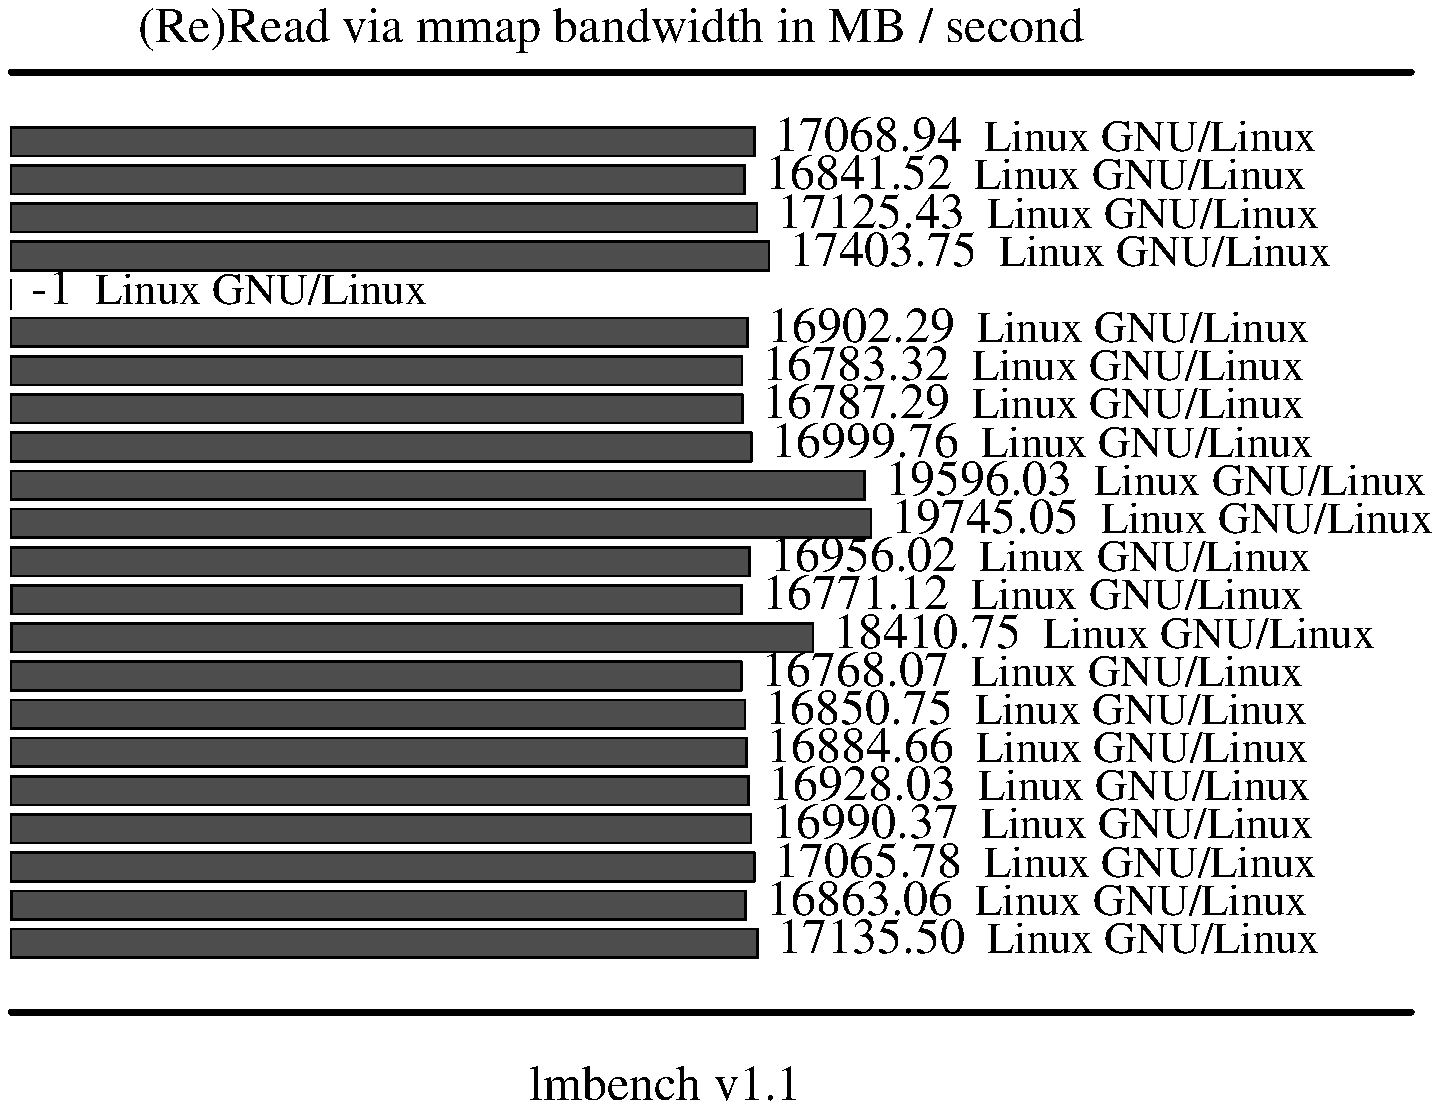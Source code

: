 .sp .75i
.po .23i
.ft R
.ps 16
.vs 21
.ce 100
\s+2(Re)Read via mmap bandwidth in MB / second\s0
.ce 0
.vs 
.PS
.ps 16
.vs 11
[
# Variables, tweek these.
	fillval = .12		# default fill value boxes
	xsize = 4.3		# width of the graph
	ysize = 4.2		# height of the graph
	n = 22
	boxpercent = 75 / 100
	gap = xsize / n * (1 - boxpercent)
	maxdata = 19745.05
	yscale = ysize / maxdata
	xscale = xsize / maxdata

# Draw the graph borders 
	O:	box invis ht ysize wid xsize
boxht = ysize / n * boxpercent
box fill .7 wid 17068.94 * xscale with .nw at O.nw - (0, gap /2 + 0 * (ysize/n))
"\s+217068.94\s0  Linux GNU/Linux" ljust at last box.e + .1,0
box fill .7 wid 16841.52 * xscale with .nw at O.nw - (0, gap /2 + 1 * (ysize/n))
"\s+216841.52\s0  Linux GNU/Linux" ljust at last box.e + .1,0
box fill .7 wid 17125.43 * xscale with .nw at O.nw - (0, gap /2 + 2 * (ysize/n))
"\s+217125.43\s0  Linux GNU/Linux" ljust at last box.e + .1,0
box fill .7 wid 17403.75 * xscale with .nw at O.nw - (0, gap /2 + 3 * (ysize/n))
"\s+217403.75\s0  Linux GNU/Linux" ljust at last box.e + .1,0
box fill .7 wid -1 * xscale with .nw at O.nw - (0, gap /2 + 4 * (ysize/n))
"\s+2-1\s0  Linux GNU/Linux" ljust at last box.e + .1,0
box fill .7 wid 16902.29 * xscale with .nw at O.nw - (0, gap /2 + 5 * (ysize/n))
"\s+216902.29\s0  Linux GNU/Linux" ljust at last box.e + .1,0
box fill .7 wid 16783.32 * xscale with .nw at O.nw - (0, gap /2 + 6 * (ysize/n))
"\s+216783.32\s0  Linux GNU/Linux" ljust at last box.e + .1,0
box fill .7 wid 16787.29 * xscale with .nw at O.nw - (0, gap /2 + 7 * (ysize/n))
"\s+216787.29\s0  Linux GNU/Linux" ljust at last box.e + .1,0
box fill .7 wid 16999.76 * xscale with .nw at O.nw - (0, gap /2 + 8 * (ysize/n))
"\s+216999.76\s0  Linux GNU/Linux" ljust at last box.e + .1,0
box fill .7 wid 19596.03 * xscale with .nw at O.nw - (0, gap /2 + 9 * (ysize/n))
"\s+219596.03\s0  Linux GNU/Linux" ljust at last box.e + .1,0
box fill .7 wid 19745.05 * xscale with .nw at O.nw - (0, gap /2 + 10 * (ysize/n))
"\s+219745.05\s0  Linux GNU/Linux" ljust at last box.e + .1,0
box fill .7 wid 16956.02 * xscale with .nw at O.nw - (0, gap /2 + 11 * (ysize/n))
"\s+216956.02\s0  Linux GNU/Linux" ljust at last box.e + .1,0
box fill .7 wid 16771.12 * xscale with .nw at O.nw - (0, gap /2 + 12 * (ysize/n))
"\s+216771.12\s0  Linux GNU/Linux" ljust at last box.e + .1,0
box fill .7 wid 18410.75 * xscale with .nw at O.nw - (0, gap /2 + 13 * (ysize/n))
"\s+218410.75\s0  Linux GNU/Linux" ljust at last box.e + .1,0
box fill .7 wid 16768.07 * xscale with .nw at O.nw - (0, gap /2 + 14 * (ysize/n))
"\s+216768.07\s0  Linux GNU/Linux" ljust at last box.e + .1,0
box fill .7 wid 16850.75 * xscale with .nw at O.nw - (0, gap /2 + 15 * (ysize/n))
"\s+216850.75\s0  Linux GNU/Linux" ljust at last box.e + .1,0
box fill .7 wid 16884.66 * xscale with .nw at O.nw - (0, gap /2 + 16 * (ysize/n))
"\s+216884.66\s0  Linux GNU/Linux" ljust at last box.e + .1,0
box fill .7 wid 16928.03 * xscale with .nw at O.nw - (0, gap /2 + 17 * (ysize/n))
"\s+216928.03\s0  Linux GNU/Linux" ljust at last box.e + .1,0
box fill .7 wid 16990.37 * xscale with .nw at O.nw - (0, gap /2 + 18 * (ysize/n))
"\s+216990.37\s0  Linux GNU/Linux" ljust at last box.e + .1,0
box fill .7 wid 17065.78 * xscale with .nw at O.nw - (0, gap /2 + 19 * (ysize/n))
"\s+217065.78\s0  Linux GNU/Linux" ljust at last box.e + .1,0
box fill .7 wid 16863.06 * xscale with .nw at O.nw - (0, gap /2 + 20 * (ysize/n))
"\s+216863.06\s0  Linux GNU/Linux" ljust at last box.e + .1,0
box fill .7 wid 17135.50 * xscale with .nw at O.nw - (0, gap /2 + 21 * (ysize/n))
"\s+217135.50\s0  Linux GNU/Linux" ljust at last box.e + .1,0
]
box invis wid last [].wid + .5 ht last [].ht + .5 with .nw at last [].nw + (-.25, .25)
move to last [].nw + 0,.25
line thick 2 right 7
move to last [].sw - 0,.25
line thick 2 right 7
.PE
.ft
.ps
.vs
.po
.po .5i
.ft R
.ps 16
.vs 21
.sp .5
.ce 100
\s+2lmbench v1.1\s0
.po
.ft
.ps
.vs
.ce 0
